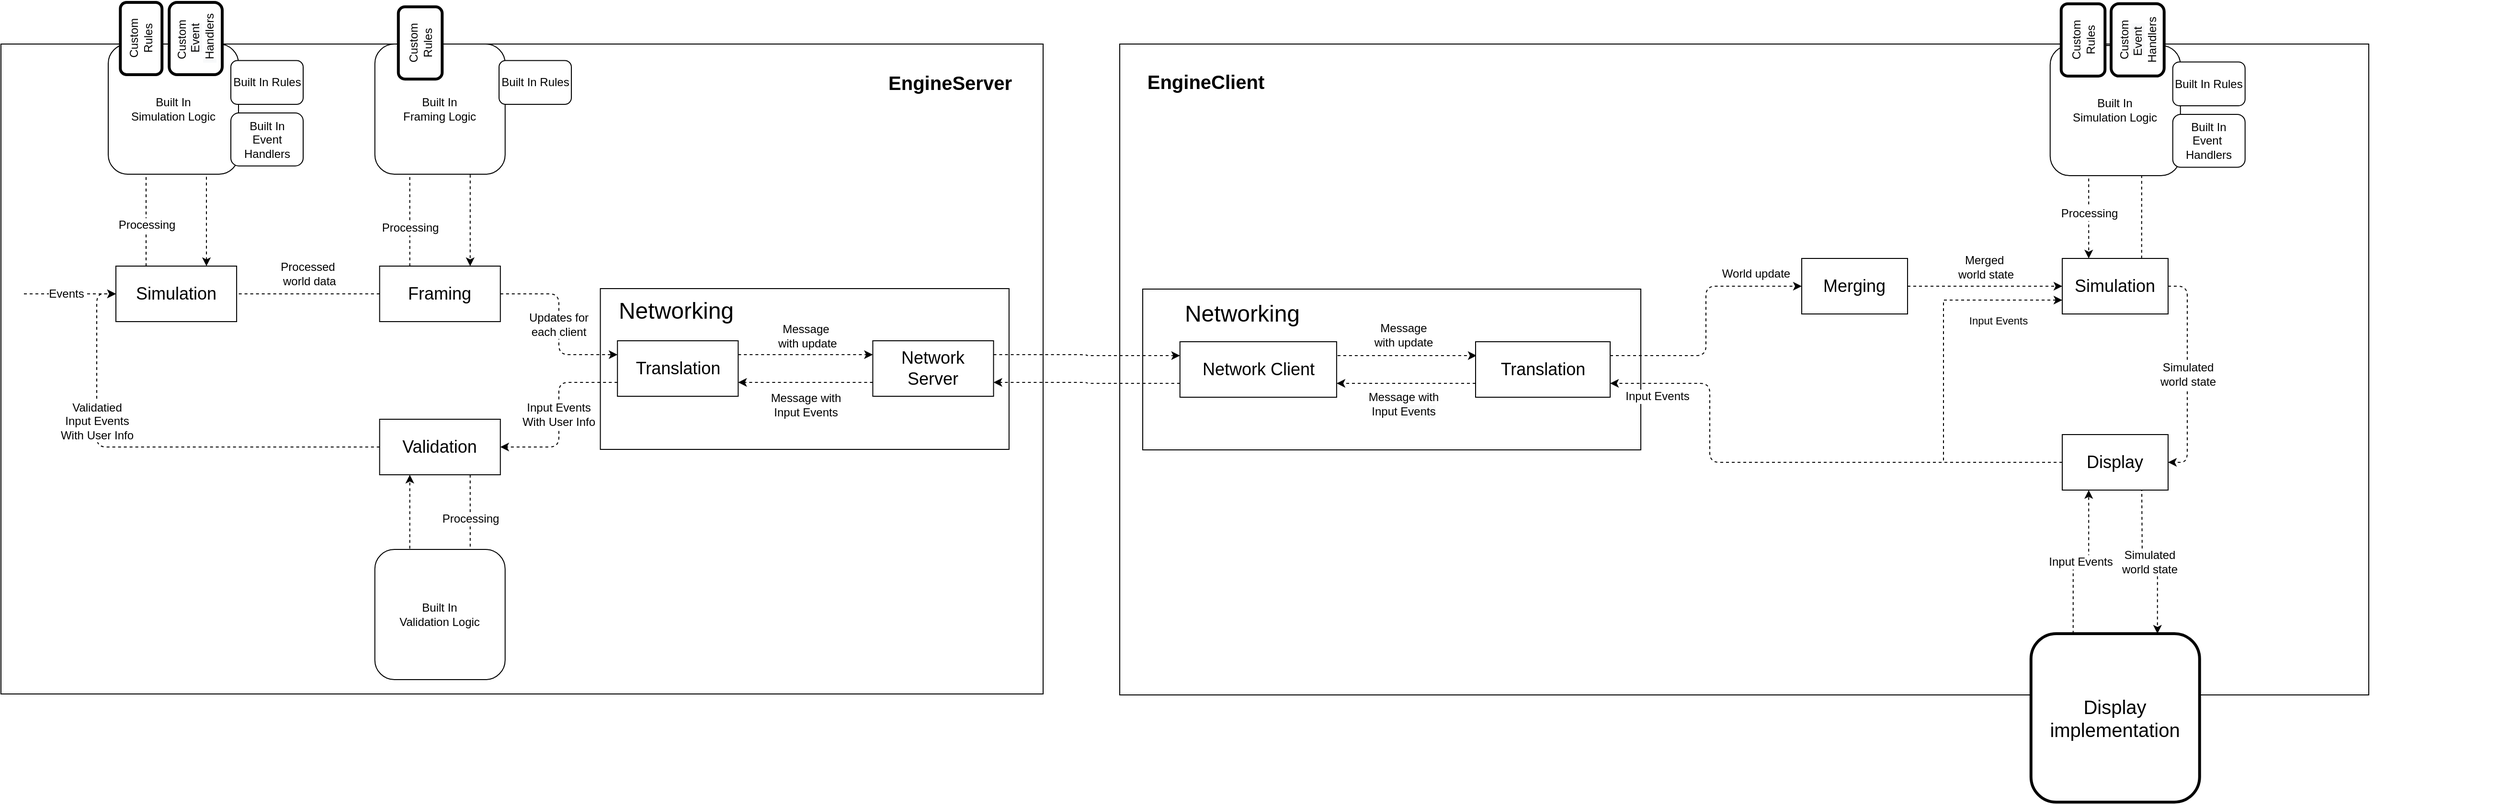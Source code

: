 <mxfile version="15.9.6" type="github">
  <diagram id="kgpKYQtTHZ0yAKxKKP6v" name="Page-1">
    <mxGraphModel dx="2968" dy="2440" grid="1" gridSize="8" guides="1" tooltips="1" connect="1" arrows="1" fold="1" page="1" pageScale="1" pageWidth="1100" pageHeight="850" math="0" shadow="0">
      <root>
        <mxCell id="0" />
        <mxCell id="1" parent="0" />
        <mxCell id="witdZUobg0xg5wF5a4da-165" value="" style="group" parent="1" vertex="1" connectable="0">
          <mxGeometry x="64" y="24" width="1088" height="679" as="geometry" />
        </mxCell>
        <mxCell id="witdZUobg0xg5wF5a4da-22" value="" style="whiteSpace=wrap;html=1;fontSize=16;rounded=0;container=1;" parent="witdZUobg0xg5wF5a4da-165" vertex="1">
          <mxGeometry width="1088" height="679" as="geometry" />
        </mxCell>
        <mxCell id="witdZUobg0xg5wF5a4da-25" value="Simulation" style="rounded=0;whiteSpace=wrap;html=1;fontSize=18;container=0;" parent="witdZUobg0xg5wF5a4da-22" vertex="1">
          <mxGeometry x="119.999" y="232" width="126.042" height="58" as="geometry" />
        </mxCell>
        <mxCell id="witdZUobg0xg5wF5a4da-41" value="Events" style="endArrow=classic;html=1;fontSize=12;entryX=0;entryY=0.5;entryDx=0;entryDy=0;dashed=1;" parent="witdZUobg0xg5wF5a4da-22" target="witdZUobg0xg5wF5a4da-25" edge="1">
          <mxGeometry x="-0.091" width="50" height="50" relative="1" as="geometry">
            <mxPoint x="24" y="261" as="sourcePoint" />
            <mxPoint x="506.668" y="393" as="targetPoint" />
            <Array as="points" />
            <mxPoint as="offset" />
          </mxGeometry>
        </mxCell>
        <mxCell id="witdZUobg0xg5wF5a4da-49" value="Processing" style="edgeStyle=orthogonalEdgeStyle;orthogonalLoop=1;jettySize=auto;html=1;exitX=0.25;exitY=0;exitDx=0;exitDy=0;entryX=0.75;entryY=0;entryDx=0;entryDy=0;dashed=1;fontSize=12;" parent="witdZUobg0xg5wF5a4da-22" source="witdZUobg0xg5wF5a4da-25" target="witdZUobg0xg5wF5a4da-25" edge="1">
          <mxGeometry x="-0.701" relative="1" as="geometry">
            <Array as="points">
              <mxPoint x="152" y="120" />
              <mxPoint x="214" y="120" />
            </Array>
            <mxPoint as="offset" />
          </mxGeometry>
        </mxCell>
        <mxCell id="witdZUobg0xg5wF5a4da-52" value="Processed&lt;br&gt;&amp;nbsp;world data" style="edgeStyle=orthogonalEdgeStyle;orthogonalLoop=1;jettySize=auto;html=1;dashed=1;fontSize=12;endArrow=none;endFill=0;startArrow=none;startFill=0;" parent="witdZUobg0xg5wF5a4da-22" source="witdZUobg0xg5wF5a4da-50" target="witdZUobg0xg5wF5a4da-25" edge="1">
          <mxGeometry x="0.009" y="-21" relative="1" as="geometry">
            <mxPoint as="offset" />
          </mxGeometry>
        </mxCell>
        <mxCell id="witdZUobg0xg5wF5a4da-50" value="Framing" style="rounded=0;whiteSpace=wrap;html=1;fontSize=18;container=0;" parent="witdZUobg0xg5wF5a4da-22" vertex="1">
          <mxGeometry x="395.332" y="232" width="126.042" height="58" as="geometry" />
        </mxCell>
        <mxCell id="witdZUobg0xg5wF5a4da-53" value="Processing" style="edgeStyle=orthogonalEdgeStyle;orthogonalLoop=1;jettySize=auto;html=1;entryX=0.75;entryY=0;entryDx=0;entryDy=0;dashed=1;fontSize=12;startArrow=none;startFill=0;endArrow=classic;endFill=1;exitX=0.25;exitY=0;exitDx=0;exitDy=0;" parent="witdZUobg0xg5wF5a4da-22" source="witdZUobg0xg5wF5a4da-50" target="witdZUobg0xg5wF5a4da-50" edge="1">
          <mxGeometry x="-0.702" relative="1" as="geometry">
            <Array as="points">
              <mxPoint x="427" y="128" />
              <mxPoint x="490" y="128" />
            </Array>
            <mxPoint as="offset" />
          </mxGeometry>
        </mxCell>
        <mxCell id="witdZUobg0xg5wF5a4da-152" value="Validation" style="rounded=0;whiteSpace=wrap;html=1;fontSize=18;container=0;" parent="witdZUobg0xg5wF5a4da-22" vertex="1">
          <mxGeometry x="395.327" y="392" width="126.042" height="58" as="geometry" />
        </mxCell>
        <mxCell id="witdZUobg0xg5wF5a4da-159" value="Validatied&lt;br&gt;Input Events&lt;br&gt;With User Info" style="edgeStyle=orthogonalEdgeStyle;orthogonalLoop=1;jettySize=auto;html=1;exitX=0;exitY=0.5;exitDx=0;exitDy=0;entryX=0;entryY=0.5;entryDx=0;entryDy=0;dashed=1;fontSize=12;startArrow=none;startFill=0;endArrow=classic;endFill=1;" parent="witdZUobg0xg5wF5a4da-22" source="witdZUobg0xg5wF5a4da-152" target="witdZUobg0xg5wF5a4da-25" edge="1">
          <mxGeometry x="0.358" relative="1" as="geometry">
            <mxPoint as="offset" />
          </mxGeometry>
        </mxCell>
        <mxCell id="witdZUobg0xg5wF5a4da-23" value="EngineServer" style="text;html=1;strokeColor=none;fillColor=none;align=center;verticalAlign=middle;whiteSpace=wrap;rounded=0;fontSize=20;fontStyle=1;container=0;" parent="witdZUobg0xg5wF5a4da-22" vertex="1">
          <mxGeometry x="928.001" y="25" width="126.042" height="30" as="geometry" />
        </mxCell>
        <mxCell id="9ohbja7EJtLxBmXbnJy5-14" value="Built In&lt;br&gt;Simulation Logic" style="rounded=1;whiteSpace=wrap;html=1;fontSize=12;strokeWidth=1;" vertex="1" parent="witdZUobg0xg5wF5a4da-22">
          <mxGeometry x="112" width="136" height="136" as="geometry" />
        </mxCell>
        <mxCell id="9ohbja7EJtLxBmXbnJy5-15" value="Custom Rules" style="rounded=1;whiteSpace=wrap;html=1;fontSize=12;strokeWidth=3;rotation=-90;" vertex="1" parent="witdZUobg0xg5wF5a4da-22">
          <mxGeometry x="108.63" y="-27.49" width="75.5" height="43.49" as="geometry" />
        </mxCell>
        <mxCell id="9ohbja7EJtLxBmXbnJy5-17" value="Built In &lt;br&gt;Event Handlers" style="rounded=1;whiteSpace=wrap;html=1;fontSize=12;strokeWidth=1;rotation=0;" vertex="1" parent="witdZUobg0xg5wF5a4da-22">
          <mxGeometry x="240" y="72" width="75.5" height="55.37" as="geometry" />
        </mxCell>
        <mxCell id="9ohbja7EJtLxBmXbnJy5-18" value="Built In &lt;br&gt;Framing Logic" style="rounded=1;whiteSpace=wrap;html=1;fontSize=12;strokeWidth=1;" vertex="1" parent="witdZUobg0xg5wF5a4da-22">
          <mxGeometry x="390.37" width="136" height="136" as="geometry" />
        </mxCell>
        <mxCell id="9ohbja7EJtLxBmXbnJy5-51" value="Processing" style="edgeStyle=orthogonalEdgeStyle;rounded=0;orthogonalLoop=1;jettySize=auto;html=1;exitX=0.75;exitY=1;exitDx=0;exitDy=0;entryX=0.25;entryY=1;entryDx=0;entryDy=0;fontSize=12;strokeWidth=1;dashed=1;" edge="1" parent="witdZUobg0xg5wF5a4da-22" source="witdZUobg0xg5wF5a4da-152" target="witdZUobg0xg5wF5a4da-152">
          <mxGeometry x="-0.634" relative="1" as="geometry">
            <Array as="points">
              <mxPoint x="490" y="544" />
              <mxPoint x="427" y="544" />
            </Array>
            <mxPoint as="offset" />
          </mxGeometry>
        </mxCell>
        <mxCell id="9ohbja7EJtLxBmXbnJy5-50" value="Built In&lt;br&gt;Validation Logic" style="rounded=1;whiteSpace=wrap;html=1;fontSize=12;strokeWidth=1;" vertex="1" parent="witdZUobg0xg5wF5a4da-22">
          <mxGeometry x="390.35" y="528" width="136" height="136" as="geometry" />
        </mxCell>
        <mxCell id="witdZUobg0xg5wF5a4da-161" value="" style="rounded=0;whiteSpace=wrap;html=1;fontSize=12;" parent="witdZUobg0xg5wF5a4da-165" vertex="1">
          <mxGeometry x="625.776" y="255.5" width="426.667" height="168" as="geometry" />
        </mxCell>
        <mxCell id="witdZUobg0xg5wF5a4da-69" value="Translation" style="rounded=0;whiteSpace=wrap;html=1;fontSize=18;container=0;" parent="witdZUobg0xg5wF5a4da-165" vertex="1">
          <mxGeometry x="643.623" y="310" width="126.042" height="58" as="geometry" />
        </mxCell>
        <mxCell id="witdZUobg0xg5wF5a4da-72" value="Updates for &lt;br&gt;each client" style="edgeStyle=orthogonalEdgeStyle;orthogonalLoop=1;jettySize=auto;html=1;exitX=1;exitY=0.5;exitDx=0;exitDy=0;entryX=0;entryY=0.25;entryDx=0;entryDy=0;dashed=1;fontSize=12;startArrow=none;startFill=0;endArrow=classic;endFill=1;" parent="witdZUobg0xg5wF5a4da-165" source="witdZUobg0xg5wF5a4da-50" target="witdZUobg0xg5wF5a4da-69" edge="1">
          <mxGeometry relative="1" as="geometry" />
        </mxCell>
        <mxCell id="witdZUobg0xg5wF5a4da-157" value="Message with&lt;br&gt;Input Events" style="edgeStyle=orthogonalEdgeStyle;orthogonalLoop=1;jettySize=auto;html=1;exitX=0;exitY=0.75;exitDx=0;exitDy=0;entryX=1;entryY=0.75;entryDx=0;entryDy=0;dashed=1;fontSize=12;startArrow=none;startFill=0;endArrow=classic;endFill=1;" parent="witdZUobg0xg5wF5a4da-165" source="witdZUobg0xg5wF5a4da-71" target="witdZUobg0xg5wF5a4da-69" edge="1">
          <mxGeometry x="-0.001" y="23" relative="1" as="geometry">
            <mxPoint as="offset" />
          </mxGeometry>
        </mxCell>
        <mxCell id="witdZUobg0xg5wF5a4da-71" value="Network Server" style="rounded=0;whiteSpace=wrap;html=1;fontSize=18;container=0;" parent="witdZUobg0xg5wF5a4da-165" vertex="1">
          <mxGeometry x="910.22" y="310" width="126.042" height="58" as="geometry" />
        </mxCell>
        <mxCell id="witdZUobg0xg5wF5a4da-73" value="Message&lt;br&gt;&amp;nbsp;with update" style="edgeStyle=orthogonalEdgeStyle;orthogonalLoop=1;jettySize=auto;html=1;exitX=1;exitY=0.25;exitDx=0;exitDy=0;entryX=0;entryY=0.25;entryDx=0;entryDy=0;dashed=1;fontSize=12;startArrow=none;startFill=0;endArrow=classic;endFill=1;" parent="witdZUobg0xg5wF5a4da-165" source="witdZUobg0xg5wF5a4da-69" target="witdZUobg0xg5wF5a4da-71" edge="1">
          <mxGeometry x="0.001" y="20" relative="1" as="geometry">
            <Array as="points">
              <mxPoint x="853.692" y="324.5" />
              <mxPoint x="853.692" y="324.5" />
            </Array>
            <mxPoint as="offset" />
          </mxGeometry>
        </mxCell>
        <mxCell id="witdZUobg0xg5wF5a4da-158" value="Input Events&lt;br&gt;With User Info" style="edgeStyle=orthogonalEdgeStyle;orthogonalLoop=1;jettySize=auto;html=1;exitX=0;exitY=0.75;exitDx=0;exitDy=0;entryX=1;entryY=0.5;entryDx=0;entryDy=0;dashed=1;fontSize=12;startArrow=none;startFill=0;endArrow=classic;endFill=1;" parent="witdZUobg0xg5wF5a4da-165" source="witdZUobg0xg5wF5a4da-69" target="witdZUobg0xg5wF5a4da-152" edge="1">
          <mxGeometry relative="1" as="geometry" />
        </mxCell>
        <mxCell id="witdZUobg0xg5wF5a4da-162" value="&lt;font style=&quot;font-size: 24px&quot;&gt;Networking&lt;/font&gt;" style="text;html=1;strokeColor=none;fillColor=none;align=center;verticalAlign=middle;whiteSpace=wrap;rounded=0;fontSize=12;" parent="witdZUobg0xg5wF5a4da-165" vertex="1">
          <mxGeometry x="615.998" y="263.5" width="177.778" height="30" as="geometry" />
        </mxCell>
        <mxCell id="9ohbja7EJtLxBmXbnJy5-23" value="Built In Rules" style="rounded=1;whiteSpace=wrap;html=1;fontSize=12;strokeWidth=1;rotation=0;" vertex="1" parent="witdZUobg0xg5wF5a4da-165">
          <mxGeometry x="240" y="17.25" width="75.5" height="45.75" as="geometry" />
        </mxCell>
        <mxCell id="9ohbja7EJtLxBmXbnJy5-24" value="Built In Rules" style="rounded=1;whiteSpace=wrap;html=1;fontSize=12;strokeWidth=1;rotation=0;" vertex="1" parent="witdZUobg0xg5wF5a4da-165">
          <mxGeometry x="520" y="17.25" width="75.5" height="45.75" as="geometry" />
        </mxCell>
        <mxCell id="9ohbja7EJtLxBmXbnJy5-13" value="" style="group;rounded=1;" vertex="1" connectable="0" parent="1">
          <mxGeometry x="1232" y="24" width="1440" height="784" as="geometry" />
        </mxCell>
        <mxCell id="witdZUobg0xg5wF5a4da-28" value="" style="whiteSpace=wrap;html=1;fontSize=16;rounded=0;container=0;" parent="9ohbja7EJtLxBmXbnJy5-13" vertex="1">
          <mxGeometry width="1304" height="680" as="geometry" />
        </mxCell>
        <mxCell id="witdZUobg0xg5wF5a4da-36" value="EngineClient" style="text;html=1;strokeColor=none;fillColor=none;align=center;verticalAlign=middle;whiteSpace=wrap;rounded=0;fontSize=20;fontStyle=1;container=0;" parent="9ohbja7EJtLxBmXbnJy5-13" vertex="1">
          <mxGeometry x="24" y="24" width="131.61" height="30" as="geometry" />
        </mxCell>
        <mxCell id="witdZUobg0xg5wF5a4da-163" value="" style="rounded=0;whiteSpace=wrap;html=1;fontSize=12;container=0;" parent="9ohbja7EJtLxBmXbnJy5-13" vertex="1">
          <mxGeometry x="24" y="256" width="520" height="168" as="geometry" />
        </mxCell>
        <mxCell id="witdZUobg0xg5wF5a4da-78" value="Message &lt;br&gt;with update" style="edgeStyle=orthogonalEdgeStyle;orthogonalLoop=1;jettySize=auto;html=1;exitX=1;exitY=0.25;exitDx=0;exitDy=0;entryX=0;entryY=0.25;entryDx=0;entryDy=0;dashed=1;fontSize=12;startArrow=none;startFill=0;endArrow=classic;endFill=1;" parent="9ohbja7EJtLxBmXbnJy5-13" edge="1">
          <mxGeometry x="-0.055" y="22" relative="1" as="geometry">
            <mxPoint x="227.433" y="325.5" as="sourcePoint" />
            <mxPoint x="372.513" y="325.5" as="targetPoint" />
            <mxPoint as="offset" />
          </mxGeometry>
        </mxCell>
        <mxCell id="witdZUobg0xg5wF5a4da-75" value="Network Client" style="rounded=0;whiteSpace=wrap;html=1;fontSize=18;container=0;" parent="9ohbja7EJtLxBmXbnJy5-13" vertex="1">
          <mxGeometry x="62.884" y="311" width="163.548" height="58" as="geometry" />
        </mxCell>
        <mxCell id="witdZUobg0xg5wF5a4da-79" value="Merging" style="rounded=0;whiteSpace=wrap;html=1;fontSize=18;container=0;" parent="9ohbja7EJtLxBmXbnJy5-13" vertex="1">
          <mxGeometry x="712" y="224" width="110.48" height="58" as="geometry" />
        </mxCell>
        <mxCell id="witdZUobg0xg5wF5a4da-80" value="World update" style="edgeStyle=orthogonalEdgeStyle;orthogonalLoop=1;jettySize=auto;html=1;exitX=1;exitY=0.25;exitDx=0;exitDy=0;entryX=0;entryY=0.5;entryDx=0;entryDy=0;dashed=1;fontSize=12;startArrow=none;startFill=0;endArrow=classic;endFill=1;" parent="9ohbja7EJtLxBmXbnJy5-13" source="witdZUobg0xg5wF5a4da-77" target="witdZUobg0xg5wF5a4da-79" edge="1">
          <mxGeometry x="0.648" y="13" relative="1" as="geometry">
            <mxPoint as="offset" />
          </mxGeometry>
        </mxCell>
        <mxCell id="witdZUobg0xg5wF5a4da-99" value="Simulation" style="rounded=0;whiteSpace=wrap;html=1;fontSize=18;container=0;" parent="9ohbja7EJtLxBmXbnJy5-13" vertex="1">
          <mxGeometry x="984" y="224" width="110.48" height="58" as="geometry" />
        </mxCell>
        <mxCell id="witdZUobg0xg5wF5a4da-100" value="Merged&amp;nbsp;&lt;br&gt;world state" style="edgeStyle=orthogonalEdgeStyle;orthogonalLoop=1;jettySize=auto;html=1;exitX=1;exitY=0.5;exitDx=0;exitDy=0;entryX=0;entryY=0.5;entryDx=0;entryDy=0;dashed=1;fontSize=12;startArrow=none;startFill=0;endArrow=classic;endFill=1;" parent="9ohbja7EJtLxBmXbnJy5-13" source="witdZUobg0xg5wF5a4da-79" target="witdZUobg0xg5wF5a4da-99" edge="1">
          <mxGeometry x="0.009" y="20" relative="1" as="geometry">
            <Array as="points">
              <mxPoint x="888" y="253" />
              <mxPoint x="888" y="253" />
            </Array>
            <mxPoint as="offset" />
          </mxGeometry>
        </mxCell>
        <mxCell id="witdZUobg0xg5wF5a4da-155" value="Message with&lt;br&gt;Input&amp;nbsp;&lt;span style=&quot;background-color: rgb(248 , 249 , 250)&quot;&gt;Events&lt;/span&gt;" style="edgeStyle=orthogonalEdgeStyle;orthogonalLoop=1;jettySize=auto;html=1;exitX=0;exitY=0.75;exitDx=0;exitDy=0;entryX=1;entryY=0.75;entryDx=0;entryDy=0;dashed=1;fontSize=12;startArrow=none;startFill=0;endArrow=classic;endFill=1;" parent="9ohbja7EJtLxBmXbnJy5-13" source="witdZUobg0xg5wF5a4da-77" target="witdZUobg0xg5wF5a4da-75" edge="1">
          <mxGeometry x="0.041" y="21" relative="1" as="geometry">
            <mxPoint as="offset" />
          </mxGeometry>
        </mxCell>
        <mxCell id="witdZUobg0xg5wF5a4da-77" value="Translation" style="rounded=0;whiteSpace=wrap;html=1;fontSize=18;container=0;" parent="9ohbja7EJtLxBmXbnJy5-13" vertex="1">
          <mxGeometry x="371.51" y="311" width="140.49" height="58" as="geometry" />
        </mxCell>
        <mxCell id="9ohbja7EJtLxBmXbnJy5-2" value="Input Events" style="edgeStyle=orthogonalEdgeStyle;rounded=0;orthogonalLoop=1;jettySize=auto;html=1;exitX=0;exitY=0.5;exitDx=0;exitDy=0;entryX=0;entryY=0.75;entryDx=0;entryDy=0;dashed=1;" edge="1" parent="9ohbja7EJtLxBmXbnJy5-13" source="witdZUobg0xg5wF5a4da-119" target="witdZUobg0xg5wF5a4da-99">
          <mxGeometry x="0.678" y="-21" relative="1" as="geometry">
            <Array as="points">
              <mxPoint x="860" y="437" />
              <mxPoint x="860" y="268" />
            </Array>
            <mxPoint as="offset" />
          </mxGeometry>
        </mxCell>
        <mxCell id="9ohbja7EJtLxBmXbnJy5-68" value="Simulated &lt;br&gt;world state" style="edgeStyle=orthogonalEdgeStyle;rounded=0;orthogonalLoop=1;jettySize=auto;html=1;entryX=0.75;entryY=0;entryDx=0;entryDy=0;dashed=1;fontSize=12;strokeWidth=1;" edge="1" parent="9ohbja7EJtLxBmXbnJy5-13" target="9ohbja7EJtLxBmXbnJy5-3">
          <mxGeometry relative="1" as="geometry">
            <mxPoint x="1067" y="464" as="sourcePoint" />
          </mxGeometry>
        </mxCell>
        <mxCell id="witdZUobg0xg5wF5a4da-119" value="Display" style="rounded=0;whiteSpace=wrap;html=1;fontSize=18;container=0;" parent="9ohbja7EJtLxBmXbnJy5-13" vertex="1">
          <mxGeometry x="984" y="408" width="110.48" height="58" as="geometry" />
        </mxCell>
        <mxCell id="witdZUobg0xg5wF5a4da-134" value="Simulated&lt;br&gt;world state" style="edgeStyle=orthogonalEdgeStyle;orthogonalLoop=1;jettySize=auto;html=1;exitX=1;exitY=0.5;exitDx=0;exitDy=0;dashed=1;fontSize=12;startArrow=none;startFill=0;endArrow=classic;endFill=1;entryX=1;entryY=0.5;entryDx=0;entryDy=0;" parent="9ohbja7EJtLxBmXbnJy5-13" source="witdZUobg0xg5wF5a4da-99" target="witdZUobg0xg5wF5a4da-119" edge="1">
          <mxGeometry relative="1" as="geometry" />
        </mxCell>
        <mxCell id="witdZUobg0xg5wF5a4da-133" value="Input Events" style="edgeStyle=orthogonalEdgeStyle;orthogonalLoop=1;jettySize=auto;html=1;exitX=0;exitY=0.5;exitDx=0;exitDy=0;dashed=1;fontSize=12;startArrow=none;startFill=0;endArrow=classic;endFill=1;entryX=1;entryY=0.75;entryDx=0;entryDy=0;" parent="9ohbja7EJtLxBmXbnJy5-13" source="witdZUobg0xg5wF5a4da-119" target="witdZUobg0xg5wF5a4da-77" edge="1">
          <mxGeometry x="0.824" y="13" relative="1" as="geometry">
            <mxPoint x="1031.286" y="401" as="targetPoint" />
            <Array as="points">
              <mxPoint x="616" y="437" />
              <mxPoint x="616" y="354" />
            </Array>
            <mxPoint as="offset" />
          </mxGeometry>
        </mxCell>
        <mxCell id="witdZUobg0xg5wF5a4da-164" value="&lt;font style=&quot;font-size: 24px&quot;&gt;Networking&lt;/font&gt;" style="text;html=1;strokeColor=none;fillColor=none;align=center;verticalAlign=middle;whiteSpace=wrap;rounded=0;fontSize=12;container=0;" parent="9ohbja7EJtLxBmXbnJy5-13" vertex="1">
          <mxGeometry x="48" y="267" width="160" height="30" as="geometry" />
        </mxCell>
        <mxCell id="witdZUobg0xg5wF5a4da-170" value="Processing" style="edgeStyle=orthogonalEdgeStyle;orthogonalLoop=1;jettySize=auto;html=1;exitX=0.75;exitY=0;exitDx=0;exitDy=0;entryX=0.25;entryY=0;entryDx=0;entryDy=0;dashed=1;fontSize=12;startArrow=none;startFill=0;endArrow=classic;endFill=1;" parent="9ohbja7EJtLxBmXbnJy5-13" source="witdZUobg0xg5wF5a4da-99" target="witdZUobg0xg5wF5a4da-99" edge="1">
          <mxGeometry x="0.617" relative="1" as="geometry">
            <Array as="points">
              <mxPoint x="1067" y="128" />
              <mxPoint x="1012" y="128" />
            </Array>
            <mxPoint as="offset" />
          </mxGeometry>
        </mxCell>
        <mxCell id="9ohbja7EJtLxBmXbnJy5-57" value="Built In&lt;br&gt;Simulation Logic" style="rounded=1;whiteSpace=wrap;html=1;fontSize=12;strokeWidth=1;" vertex="1" parent="9ohbja7EJtLxBmXbnJy5-13">
          <mxGeometry x="971.37" y="1.44" width="136" height="136" as="geometry" />
        </mxCell>
        <mxCell id="9ohbja7EJtLxBmXbnJy5-58" value="Custom Rules" style="rounded=1;whiteSpace=wrap;html=1;fontSize=12;strokeWidth=3;rotation=-90;" vertex="1" parent="9ohbja7EJtLxBmXbnJy5-13">
          <mxGeometry x="968" y="-27.18" width="75.5" height="45.75" as="geometry" />
        </mxCell>
        <mxCell id="9ohbja7EJtLxBmXbnJy5-59" value="Built In Event&amp;nbsp;&lt;br&gt;Handlers" style="rounded=1;whiteSpace=wrap;html=1;fontSize=12;strokeWidth=1;rotation=0;" vertex="1" parent="9ohbja7EJtLxBmXbnJy5-13">
          <mxGeometry x="1099.37" y="73.44" width="75.5" height="55.37" as="geometry" />
        </mxCell>
        <mxCell id="9ohbja7EJtLxBmXbnJy5-60" value="Built In Rules" style="rounded=1;whiteSpace=wrap;html=1;fontSize=12;strokeWidth=1;rotation=0;" vertex="1" parent="9ohbja7EJtLxBmXbnJy5-13">
          <mxGeometry x="1099.37" y="18.69" width="75.5" height="45.75" as="geometry" />
        </mxCell>
        <mxCell id="9ohbja7EJtLxBmXbnJy5-61" value="Custom &lt;br&gt;&lt;span style=&quot;background-color: rgb(248 , 249 , 250)&quot;&gt;Event&amp;nbsp;&lt;br&gt;&lt;/span&gt;Handlers" style="rounded=1;whiteSpace=wrap;html=1;fontSize=12;strokeWidth=3;rotation=-90;" vertex="1" parent="9ohbja7EJtLxBmXbnJy5-13">
          <mxGeometry x="1024.94" y="-32" width="75.5" height="55.37" as="geometry" />
        </mxCell>
        <mxCell id="9ohbja7EJtLxBmXbnJy5-69" value="Input Events" style="edgeStyle=orthogonalEdgeStyle;rounded=0;orthogonalLoop=1;jettySize=auto;html=1;exitX=0.25;exitY=0;exitDx=0;exitDy=0;entryX=0.25;entryY=1;entryDx=0;entryDy=0;dashed=1;fontSize=12;strokeWidth=1;" edge="1" parent="9ohbja7EJtLxBmXbnJy5-13" source="9ohbja7EJtLxBmXbnJy5-3" target="witdZUobg0xg5wF5a4da-119">
          <mxGeometry relative="1" as="geometry" />
        </mxCell>
        <mxCell id="9ohbja7EJtLxBmXbnJy5-3" value="Display implementation" style="whiteSpace=wrap;html=1;aspect=fixed;fontSize=20;strokeWidth=3;container=0;rounded=1;" vertex="1" parent="9ohbja7EJtLxBmXbnJy5-13">
          <mxGeometry x="951.37" y="616" width="176" height="176" as="geometry" />
        </mxCell>
        <mxCell id="witdZUobg0xg5wF5a4da-138" style="edgeStyle=orthogonalEdgeStyle;orthogonalLoop=1;jettySize=auto;html=1;exitX=1;exitY=0.25;exitDx=0;exitDy=0;entryX=0;entryY=0.25;entryDx=0;entryDy=0;dashed=1;fontSize=12;startArrow=none;startFill=0;endArrow=classic;endFill=1;" parent="1" source="witdZUobg0xg5wF5a4da-71" target="witdZUobg0xg5wF5a4da-75" edge="1">
          <mxGeometry relative="1" as="geometry" />
        </mxCell>
        <mxCell id="witdZUobg0xg5wF5a4da-156" style="edgeStyle=orthogonalEdgeStyle;orthogonalLoop=1;jettySize=auto;html=1;exitX=0;exitY=0.75;exitDx=0;exitDy=0;entryX=1;entryY=0.75;entryDx=0;entryDy=0;dashed=1;fontSize=12;startArrow=none;startFill=0;endArrow=classic;endFill=1;" parent="1" source="witdZUobg0xg5wF5a4da-75" target="witdZUobg0xg5wF5a4da-71" edge="1">
          <mxGeometry relative="1" as="geometry" />
        </mxCell>
        <mxCell id="9ohbja7EJtLxBmXbnJy5-16" value="Custom&amp;nbsp;&lt;br&gt;&lt;span style=&quot;background-color: rgb(248 , 249 , 250)&quot;&gt;Event&lt;br&gt;&amp;nbsp;&lt;/span&gt;Handlers" style="rounded=1;whiteSpace=wrap;html=1;fontSize=12;strokeWidth=3;rotation=-90;" vertex="1" parent="1">
          <mxGeometry x="229.57" y="-9.44" width="75.5" height="55.37" as="geometry" />
        </mxCell>
        <mxCell id="9ohbja7EJtLxBmXbnJy5-19" value="Custom Rules" style="rounded=1;whiteSpace=wrap;html=1;fontSize=12;strokeWidth=3;rotation=-90;" vertex="1" parent="1">
          <mxGeometry x="464" width="75.5" height="45.75" as="geometry" />
        </mxCell>
      </root>
    </mxGraphModel>
  </diagram>
</mxfile>
